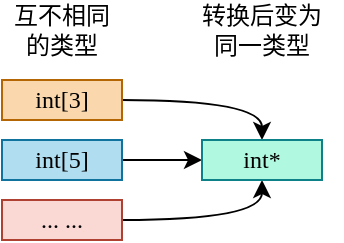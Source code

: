 <mxfile version="22.1.16" type="device">
  <diagram name="Page-1" id="0vC5qo8noGZ45oOalkPn">
    <mxGraphModel dx="558" dy="383" grid="1" gridSize="10" guides="1" tooltips="1" connect="1" arrows="1" fold="1" page="1" pageScale="1" pageWidth="850" pageHeight="1100" math="0" shadow="0">
      <root>
        <mxCell id="0" />
        <mxCell id="1" parent="0" />
        <mxCell id="NMeUlmPrFCNLKHagTJ6w-9" style="edgeStyle=orthogonalEdgeStyle;rounded=0;orthogonalLoop=1;jettySize=auto;html=1;curved=1;" edge="1" parent="1" source="NMeUlmPrFCNLKHagTJ6w-1" target="NMeUlmPrFCNLKHagTJ6w-6">
          <mxGeometry relative="1" as="geometry" />
        </mxCell>
        <mxCell id="NMeUlmPrFCNLKHagTJ6w-1" value="&lt;font face=&quot;consolas&quot;&gt;int[3]&lt;/font&gt;" style="rounded=0;whiteSpace=wrap;html=1;fillColor=#fad7ac;strokeColor=#b46504;" vertex="1" parent="1">
          <mxGeometry x="120" y="240" width="60" height="20" as="geometry" />
        </mxCell>
        <mxCell id="NMeUlmPrFCNLKHagTJ6w-11" style="edgeStyle=orthogonalEdgeStyle;rounded=0;orthogonalLoop=1;jettySize=auto;html=1;" edge="1" parent="1" source="NMeUlmPrFCNLKHagTJ6w-2" target="NMeUlmPrFCNLKHagTJ6w-6">
          <mxGeometry relative="1" as="geometry" />
        </mxCell>
        <mxCell id="NMeUlmPrFCNLKHagTJ6w-2" value="&lt;font face=&quot;consolas&quot;&gt;int[5]&lt;/font&gt;" style="rounded=0;whiteSpace=wrap;html=1;fillColor=#b1ddf0;strokeColor=#10739e;" vertex="1" parent="1">
          <mxGeometry x="120" y="270" width="60" height="20" as="geometry" />
        </mxCell>
        <mxCell id="NMeUlmPrFCNLKHagTJ6w-10" style="edgeStyle=orthogonalEdgeStyle;rounded=0;orthogonalLoop=1;jettySize=auto;html=1;curved=1;" edge="1" parent="1" source="NMeUlmPrFCNLKHagTJ6w-3" target="NMeUlmPrFCNLKHagTJ6w-6">
          <mxGeometry relative="1" as="geometry" />
        </mxCell>
        <mxCell id="NMeUlmPrFCNLKHagTJ6w-3" value="&lt;font face=&quot;consolas&quot;&gt;... ...&lt;/font&gt;" style="rounded=0;whiteSpace=wrap;html=1;fillColor=#fad9d5;strokeColor=#ae4132;" vertex="1" parent="1">
          <mxGeometry x="120" y="300" width="60" height="20" as="geometry" />
        </mxCell>
        <mxCell id="NMeUlmPrFCNLKHagTJ6w-5" value="互不相同的类型" style="text;html=1;strokeColor=none;fillColor=none;align=center;verticalAlign=middle;whiteSpace=wrap;rounded=0;" vertex="1" parent="1">
          <mxGeometry x="120" y="200" width="60" height="30" as="geometry" />
        </mxCell>
        <mxCell id="NMeUlmPrFCNLKHagTJ6w-6" value="&lt;font face=&quot;consolas&quot;&gt;int*&lt;/font&gt;" style="rounded=0;whiteSpace=wrap;html=1;fillColor=#B0F9E0;strokeColor=#0E8088;" vertex="1" parent="1">
          <mxGeometry x="220" y="270" width="60" height="20" as="geometry" />
        </mxCell>
        <mxCell id="NMeUlmPrFCNLKHagTJ6w-8" value="转换后变为&lt;br&gt;同一类型" style="text;html=1;strokeColor=none;fillColor=none;align=center;verticalAlign=middle;whiteSpace=wrap;rounded=0;" vertex="1" parent="1">
          <mxGeometry x="210" y="200" width="80" height="30" as="geometry" />
        </mxCell>
      </root>
    </mxGraphModel>
  </diagram>
</mxfile>
